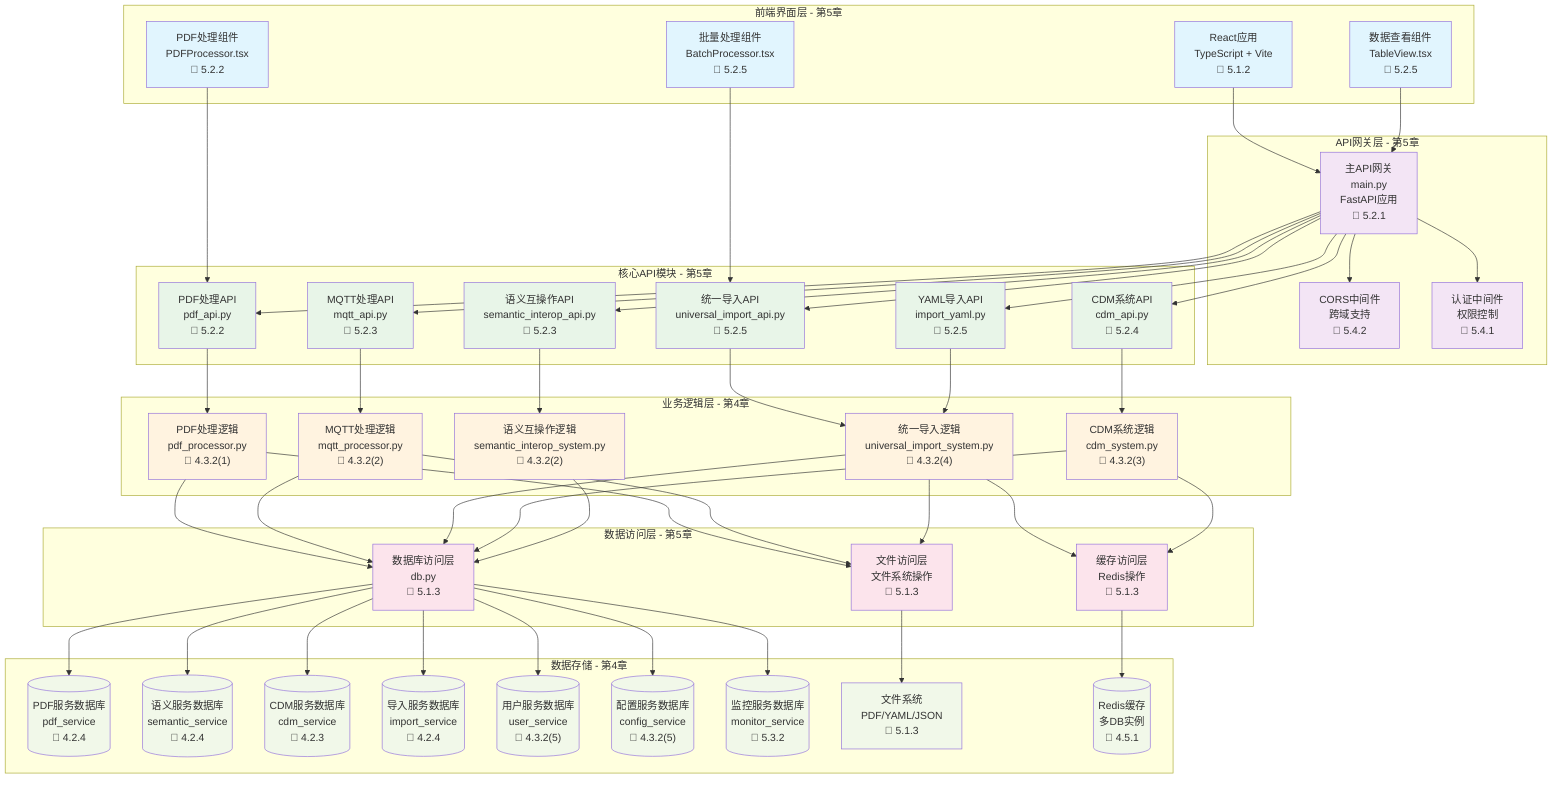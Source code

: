graph TB
    %% API结构图
    
    subgraph "前端界面层 - 第5章"
        REACT_APP["React应用<br/>TypeScript + Vite<br/>📖 5.1.2"]
        PDF_COMP["PDF处理组件<br/>PDFProcessor.tsx<br/>📖 5.2.2"]
        BATCH_COMP["批量处理组件<br/>BatchProcessor.tsx<br/>📖 5.2.5"]
        VIEW_COMP["数据查看组件<br/>TableView.tsx<br/>📖 5.2.5"]
    end
    
    subgraph "API网关层 - 第5章"
        MAIN_GATEWAY["主API网关<br/>main.py<br/>FastAPI应用<br/>📖 5.2.1"]
        CORS["CORS中间件<br/>跨域支持<br/>📖 5.4.2"]
        AUTH["认证中间件<br/>权限控制<br/>📖 5.4.1"]
    end
    
    subgraph "核心API模块 - 第5章"
        PDF_API_MOD["PDF处理API<br/>pdf_api.py<br/>📖 5.2.2"]
        MQTT_API_MOD["MQTT处理API<br/>mqtt_api.py<br/>📖 5.2.3"]
        UNIVERSAL_API_MOD["统一导入API<br/>universal_import_api.py<br/>📖 5.2.5"]
        YAML_API_MOD["YAML导入API<br/>import_yaml.py<br/>📖 5.2.5"]
        CDM_API_MOD["CDM系统API<br/>cdm_api.py<br/>📖 5.2.4"]
        SEMANTIC_API_MOD["语义互操作API<br/>semantic_interop_api.py<br/>📖 5.2.3"]
    end
    
    subgraph "业务逻辑层 - 第4章"
        PDF_LOGIC["PDF处理逻辑<br/>pdf_processor.py<br/>📖 4.3.2(1)"]
        MQTT_LOGIC["MQTT处理逻辑<br/>mqtt_processor.py<br/>📖 4.3.2(2)"]
        UNIVERSAL_LOGIC["统一导入逻辑<br/>universal_import_system.py<br/>📖 4.3.2(4)"]
        CDM_LOGIC["CDM系统逻辑<br/>cdm_system.py<br/>📖 4.3.2(3)"]
        SEMANTIC_LOGIC["语义互操作逻辑<br/>semantic_interop_system.py<br/>📖 4.3.2(2)"]
    end
    
    subgraph "数据访问层 - 第5章"
        DB_LAYER["数据库访问层<br/>db.py<br/>📖 5.1.3"]
        FILE_LAYER["文件访问层<br/>文件系统操作<br/>📖 5.1.3"]
        CACHE_LAYER["缓存访问层<br/>Redis操作<br/>📖 5.1.3"]
    end
    
    subgraph "数据存储 - 第4章"
        PDF_DB[("PDF服务数据库<br/>pdf_service<br/>📖 4.2.4")]
        SEMANTIC_DB[("语义服务数据库<br/>semantic_service<br/>📖 4.2.4")]
        CDM_DB[("CDM服务数据库<br/>cdm_service<br/>📖 4.2.3")]
        IMPORT_DB[("导入服务数据库<br/>import_service<br/>📖 4.2.4")]
        USER_DB[("用户服务数据库<br/>user_service<br/>📖 4.3.2(5)")]
        CONFIG_DB[("配置服务数据库<br/>config_service<br/>📖 4.3.2(5)")]
        MONITOR_DB[("监控服务数据库<br/>monitor_service<br/>📖 5.3.2")]
        FILES["文件系统<br/>PDF/YAML/JSON<br/>📖 5.1.3"]
        REDIS[("Redis缓存<br/>多DB实例<br/>📖 4.5.1")]
    end
    
    %% API路由连接
    REACT_APP --> MAIN_GATEWAY
    PDF_COMP --> PDF_API_MOD
    BATCH_COMP --> UNIVERSAL_API_MOD
    VIEW_COMP --> MAIN_GATEWAY
    
    MAIN_GATEWAY --> CORS
    MAIN_GATEWAY --> AUTH
    MAIN_GATEWAY --> PDF_API_MOD
    MAIN_GATEWAY --> MQTT_API_MOD
    MAIN_GATEWAY --> UNIVERSAL_API_MOD
    MAIN_GATEWAY --> YAML_API_MOD
    MAIN_GATEWAY --> CDM_API_MOD
    MAIN_GATEWAY --> SEMANTIC_API_MOD
    
    %% 业务逻辑连接
    PDF_API_MOD --> PDF_LOGIC
    MQTT_API_MOD --> MQTT_LOGIC
    UNIVERSAL_API_MOD --> UNIVERSAL_LOGIC
    YAML_API_MOD --> UNIVERSAL_LOGIC
    CDM_API_MOD --> CDM_LOGIC
    SEMANTIC_API_MOD --> SEMANTIC_LOGIC
    
    %% 数据访问连接
    PDF_LOGIC --> DB_LAYER
    MQTT_LOGIC --> DB_LAYER
    UNIVERSAL_LOGIC --> DB_LAYER
    CDM_LOGIC --> DB_LAYER
    SEMANTIC_LOGIC --> DB_LAYER
    
    PDF_LOGIC --> FILE_LAYER
    MQTT_LOGIC --> FILE_LAYER
    UNIVERSAL_LOGIC --> FILE_LAYER
    
    UNIVERSAL_LOGIC --> CACHE_LAYER
    CDM_LOGIC --> CACHE_LAYER
    
    %% 数据存储连接
    DB_LAYER --> PDF_DB
    DB_LAYER --> SEMANTIC_DB
    DB_LAYER --> CDM_DB
    DB_LAYER --> IMPORT_DB
    DB_LAYER --> USER_DB
    DB_LAYER --> CONFIG_DB
    DB_LAYER --> MONITOR_DB
    FILE_LAYER --> FILES
    CACHE_LAYER --> REDIS
    
    %% 样式
    classDef frontend fill:#e1f5fe
    classDef gateway fill:#f3e5f5
    classDef api fill:#e8f5e8
    classDef logic fill:#fff3e0
    classDef data fill:#fce4ec
    classDef storage fill:#f1f8e9
    
    class REACT_APP,PDF_COMP,BATCH_COMP,VIEW_COMP frontend
    class MAIN_GATEWAY,CORS,AUTH gateway
    class PDF_API_MOD,MQTT_API_MOD,UNIVERSAL_API_MOD,YAML_API_MOD,CDM_API_MOD,SEMANTIC_API_MOD api
    class PDF_LOGIC,MQTT_LOGIC,UNIVERSAL_LOGIC,CDM_LOGIC,SEMANTIC_LOGIC logic
    class DB_LAYER,FILE_LAYER,CACHE_LAYER data
    class PDF_DB,SEMANTIC_DB,CDM_DB,IMPORT_DB,USER_DB,CONFIG_DB,MONITOR_DB,FILES,REDIS storage